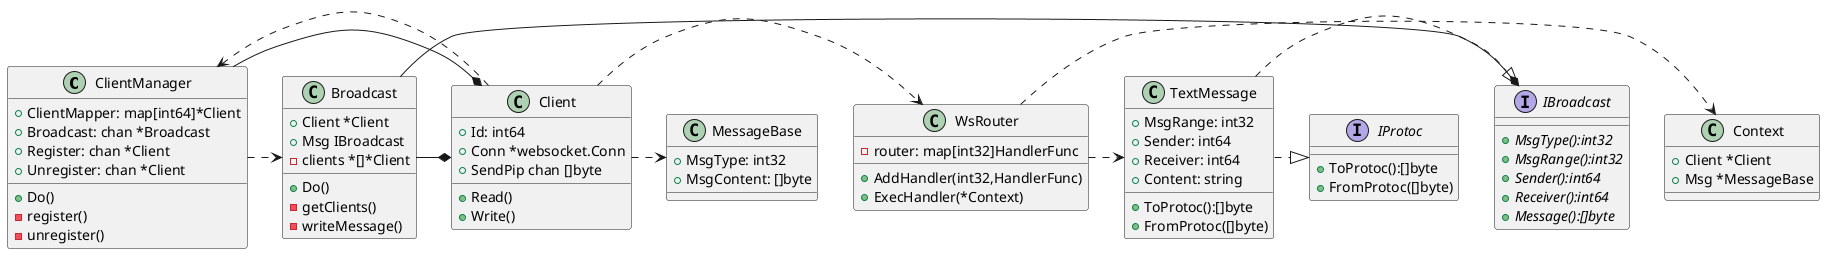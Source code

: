 @startuml
class ClientManager{
    +ClientMapper: map[int64]*Client
    +Broadcast: chan *Broadcast
    +Register: chan *Client
    +Unregister: chan *Client
    +Do()
    -register()
    -unregister()
}

class Client{
    +Id: int64
    +Conn *websocket.Conn
    +SendPip chan []byte
    +Read()
    +Write()
}

class Broadcast{
    +Client *Client
    +Msg IBroadcast
    -clients *[]*Client
    +Do()
    -getClients()
    -writeMessage()
}

class WsRouter{
    -router: map[int32]HandlerFunc
    +AddHandler(int32,HandlerFunc)
    +ExecHandler(*Context)
}

interface IBroadcast{
    +{abstract}MsgType():int32
    +{abstract}MsgRange():int32
    +{abstract}Sender():int64
    +{abstract}Receiver():int64
    +{abstract}Message():[]byte
}

class MessageBase{
    +MsgType: int32
    +MsgContent: []byte
}

class Context{
    +Client *Client
    +Msg *MessageBase
}

class TextMessage{
    +MsgRange: int32
    +Sender: int64
    +Receiver: int64
    +Content: string
    +ToProtoc():[]byte
    +FromProtoc([]byte)
}

interface IProtoc{
	+ToProtoc():[]byte
	+FromProtoc([]byte)
}

ClientManager -* Client
ClientManager .> Broadcast

Client .> MessageBase
Client .> ClientManager
Client .> WsRouter

Broadcast -* Client
Broadcast -* IBroadcast

WsRouter .> Context
WsRouter .> TextMessage

TextMessage .|> IProtoc
TextMessage .|> IBroadcast


@enduml